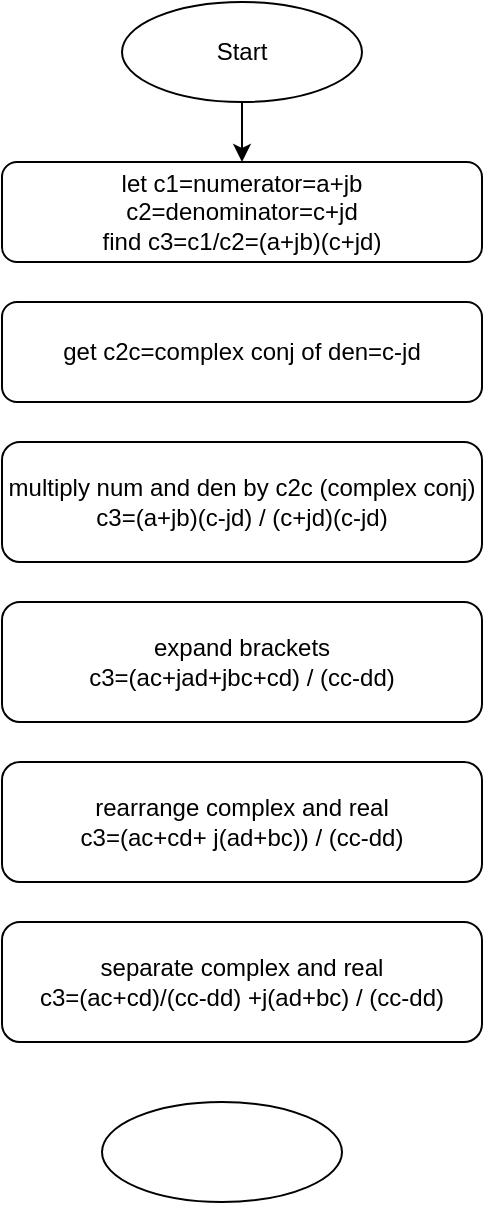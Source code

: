 <mxfile version="13.3.5" type="device"><diagram id="QMnSbRA4gkaOP-cgD9UK" name="Page-1"><mxGraphModel dx="1262" dy="590" grid="1" gridSize="10" guides="1" tooltips="1" connect="1" arrows="1" fold="1" page="1" pageScale="1" pageWidth="850" pageHeight="1100" math="0" shadow="0"><root><mxCell id="0"/><mxCell id="1" parent="0"/><mxCell id="FzBAwN962MHbXVNSaylK-1" value="let c1=numerator=a+jb&lt;br&gt;c2=denominator=c+jd&lt;br&gt;find c3=c1/c2=(a+jb)(c+jd)" style="rounded=1;whiteSpace=wrap;html=1;" vertex="1" parent="1"><mxGeometry x="170" y="160" width="240" height="50" as="geometry"/></mxCell><mxCell id="FzBAwN962MHbXVNSaylK-12" style="edgeStyle=orthogonalEdgeStyle;rounded=0;orthogonalLoop=1;jettySize=auto;html=1;exitX=0.5;exitY=1;exitDx=0;exitDy=0;entryX=0.5;entryY=0;entryDx=0;entryDy=0;" edge="1" parent="1" source="FzBAwN962MHbXVNSaylK-2" target="FzBAwN962MHbXVNSaylK-1"><mxGeometry relative="1" as="geometry"/></mxCell><mxCell id="FzBAwN962MHbXVNSaylK-2" value="Start" style="ellipse;whiteSpace=wrap;html=1;" vertex="1" parent="1"><mxGeometry x="230" y="80" width="120" height="50" as="geometry"/></mxCell><mxCell id="FzBAwN962MHbXVNSaylK-4" value="get c2c=complex conj of den=c-jd" style="rounded=1;whiteSpace=wrap;html=1;" vertex="1" parent="1"><mxGeometry x="170" y="230" width="240" height="50" as="geometry"/></mxCell><mxCell id="FzBAwN962MHbXVNSaylK-5" value="multiply num and den by c2c (complex conj)&lt;br&gt;c3=(a+jb)(c-jd) / (c+jd)(c-jd)&lt;br&gt;" style="rounded=1;whiteSpace=wrap;html=1;" vertex="1" parent="1"><mxGeometry x="170" y="300" width="240" height="60" as="geometry"/></mxCell><mxCell id="FzBAwN962MHbXVNSaylK-8" value="expand brackets&lt;br&gt;c3=(ac+jad+jbc+cd) / (cc-dd)" style="rounded=1;whiteSpace=wrap;html=1;" vertex="1" parent="1"><mxGeometry x="170" y="380" width="240" height="60" as="geometry"/></mxCell><mxCell id="FzBAwN962MHbXVNSaylK-9" value="rearrange complex and real&lt;br&gt;c3=(ac+cd+ j(ad+bc)) / (cc-dd)" style="rounded=1;whiteSpace=wrap;html=1;" vertex="1" parent="1"><mxGeometry x="170" y="460" width="240" height="60" as="geometry"/></mxCell><mxCell id="FzBAwN962MHbXVNSaylK-10" value="separate complex and real&lt;br&gt;c3=(ac+cd)/(cc-dd) +j(ad+bc) / (cc-dd)" style="rounded=1;whiteSpace=wrap;html=1;" vertex="1" parent="1"><mxGeometry x="170" y="540" width="240" height="60" as="geometry"/></mxCell><mxCell id="FzBAwN962MHbXVNSaylK-11" value="" style="ellipse;whiteSpace=wrap;html=1;" vertex="1" parent="1"><mxGeometry x="220" y="630" width="120" height="50" as="geometry"/></mxCell></root></mxGraphModel></diagram></mxfile>